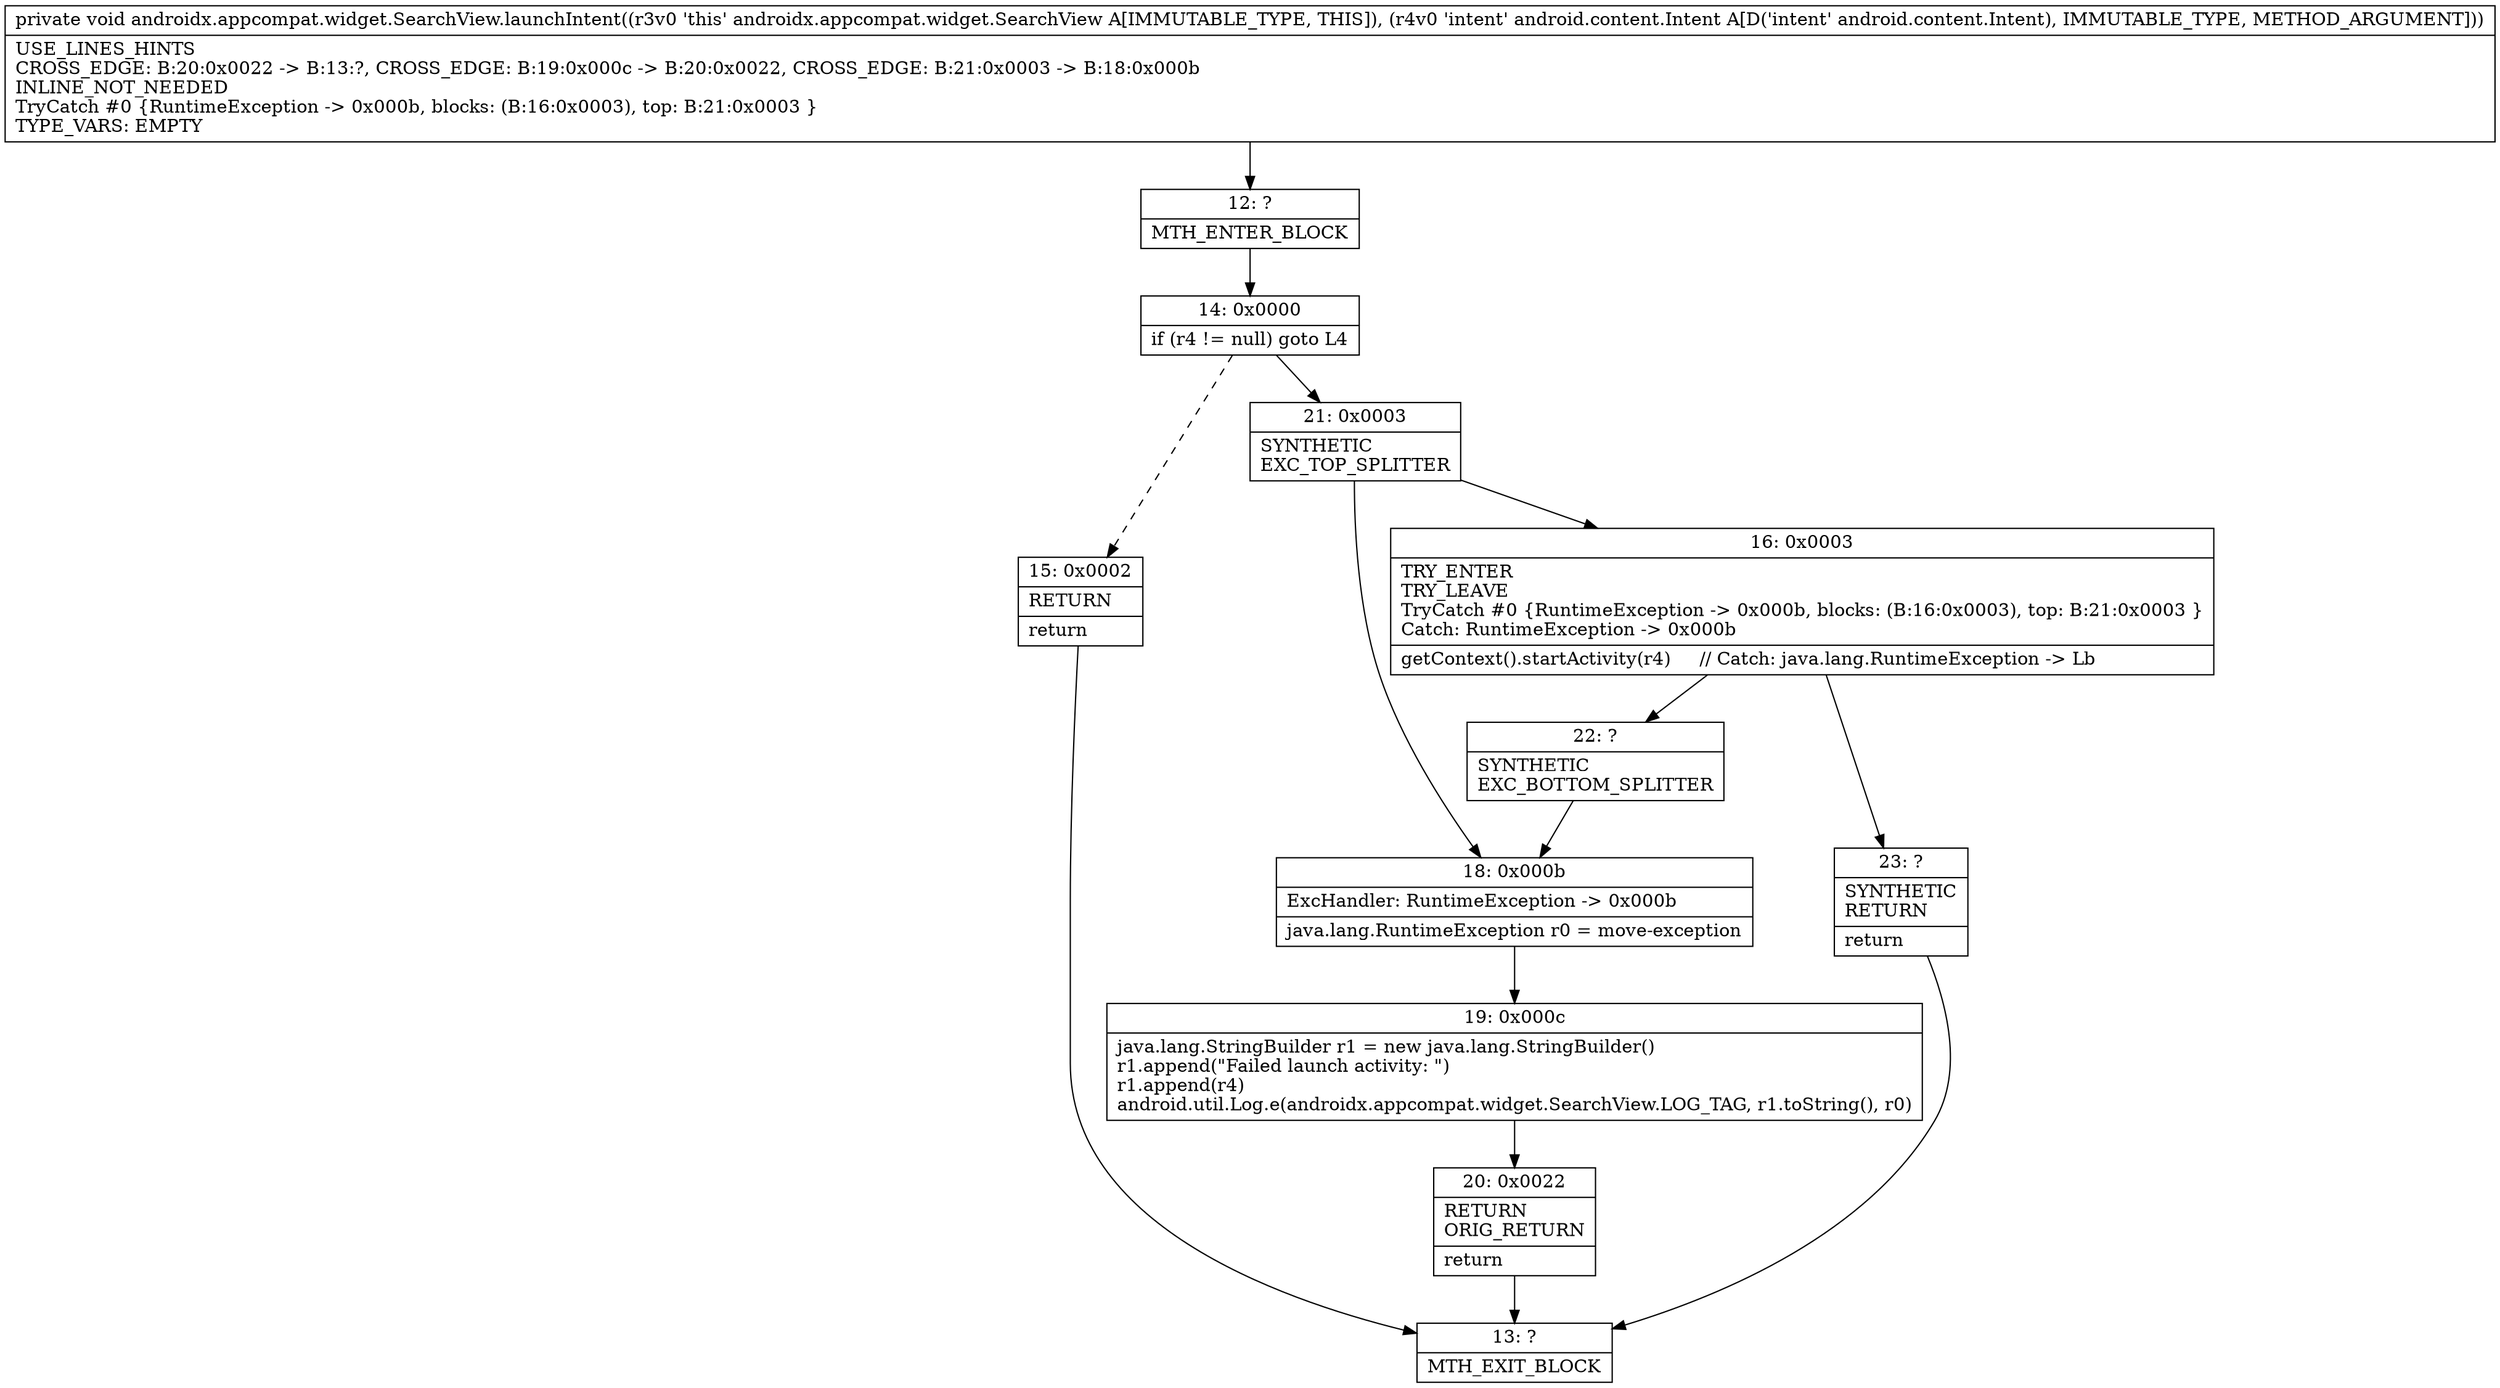 digraph "CFG forandroidx.appcompat.widget.SearchView.launchIntent(Landroid\/content\/Intent;)V" {
Node_12 [shape=record,label="{12\:\ ?|MTH_ENTER_BLOCK\l}"];
Node_14 [shape=record,label="{14\:\ 0x0000|if (r4 != null) goto L4\l}"];
Node_15 [shape=record,label="{15\:\ 0x0002|RETURN\l|return\l}"];
Node_13 [shape=record,label="{13\:\ ?|MTH_EXIT_BLOCK\l}"];
Node_21 [shape=record,label="{21\:\ 0x0003|SYNTHETIC\lEXC_TOP_SPLITTER\l}"];
Node_16 [shape=record,label="{16\:\ 0x0003|TRY_ENTER\lTRY_LEAVE\lTryCatch #0 \{RuntimeException \-\> 0x000b, blocks: (B:16:0x0003), top: B:21:0x0003 \}\lCatch: RuntimeException \-\> 0x000b\l|getContext().startActivity(r4)     \/\/ Catch: java.lang.RuntimeException \-\> Lb\l}"];
Node_22 [shape=record,label="{22\:\ ?|SYNTHETIC\lEXC_BOTTOM_SPLITTER\l}"];
Node_23 [shape=record,label="{23\:\ ?|SYNTHETIC\lRETURN\l|return\l}"];
Node_18 [shape=record,label="{18\:\ 0x000b|ExcHandler: RuntimeException \-\> 0x000b\l|java.lang.RuntimeException r0 = move\-exception\l}"];
Node_19 [shape=record,label="{19\:\ 0x000c|java.lang.StringBuilder r1 = new java.lang.StringBuilder()\lr1.append(\"Failed launch activity: \")\lr1.append(r4)\landroid.util.Log.e(androidx.appcompat.widget.SearchView.LOG_TAG, r1.toString(), r0)\l}"];
Node_20 [shape=record,label="{20\:\ 0x0022|RETURN\lORIG_RETURN\l|return\l}"];
MethodNode[shape=record,label="{private void androidx.appcompat.widget.SearchView.launchIntent((r3v0 'this' androidx.appcompat.widget.SearchView A[IMMUTABLE_TYPE, THIS]), (r4v0 'intent' android.content.Intent A[D('intent' android.content.Intent), IMMUTABLE_TYPE, METHOD_ARGUMENT]))  | USE_LINES_HINTS\lCROSS_EDGE: B:20:0x0022 \-\> B:13:?, CROSS_EDGE: B:19:0x000c \-\> B:20:0x0022, CROSS_EDGE: B:21:0x0003 \-\> B:18:0x000b\lINLINE_NOT_NEEDED\lTryCatch #0 \{RuntimeException \-\> 0x000b, blocks: (B:16:0x0003), top: B:21:0x0003 \}\lTYPE_VARS: EMPTY\l}"];
MethodNode -> Node_12;Node_12 -> Node_14;
Node_14 -> Node_15[style=dashed];
Node_14 -> Node_21;
Node_15 -> Node_13;
Node_21 -> Node_16;
Node_21 -> Node_18;
Node_16 -> Node_22;
Node_16 -> Node_23;
Node_22 -> Node_18;
Node_23 -> Node_13;
Node_18 -> Node_19;
Node_19 -> Node_20;
Node_20 -> Node_13;
}

